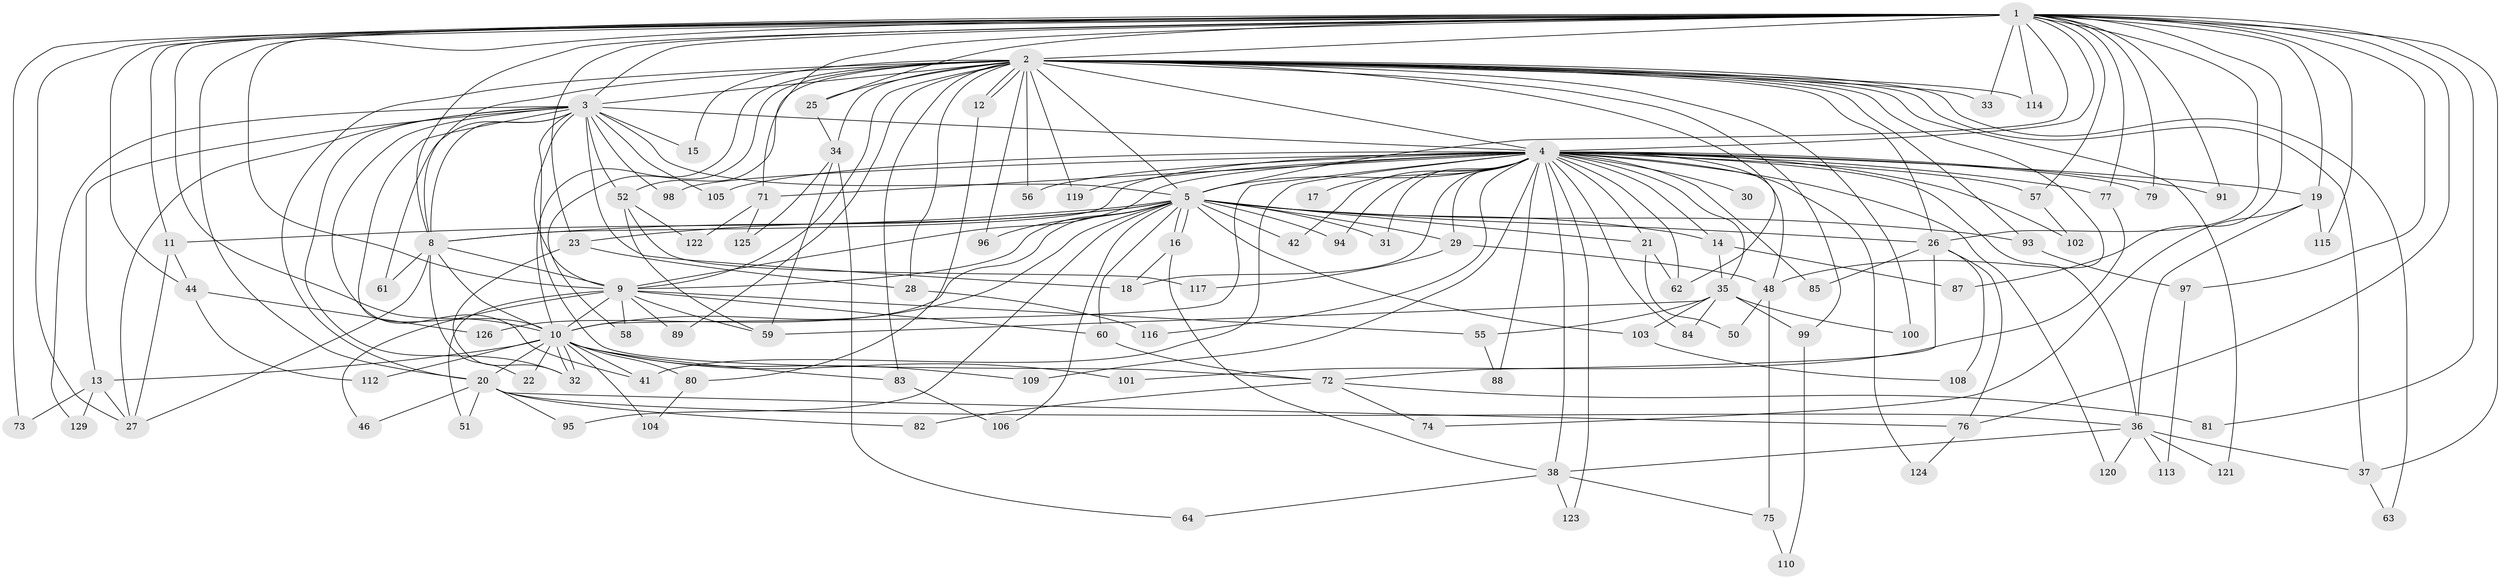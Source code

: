// original degree distribution, {24: 0.007751937984496124, 35: 0.015503875968992248, 20: 0.007751937984496124, 22: 0.007751937984496124, 28: 0.007751937984496124, 16: 0.015503875968992248, 12: 0.007751937984496124, 23: 0.007751937984496124, 4: 0.08527131782945736, 3: 0.24031007751937986, 2: 0.5116279069767442, 5: 0.046511627906976744, 9: 0.007751937984496124, 7: 0.007751937984496124, 6: 0.015503875968992248, 8: 0.007751937984496124}
// Generated by graph-tools (version 1.1) at 2025/41/03/06/25 10:41:33]
// undirected, 103 vertices, 234 edges
graph export_dot {
graph [start="1"]
  node [color=gray90,style=filled];
  1 [super="+6"];
  2 [super="+68"];
  3 [super="+49"];
  4 [super="+7"];
  5 [super="+24"];
  8 [super="+90"];
  9 [super="+45"];
  10 [super="+66"];
  11 [super="+70"];
  12;
  13 [super="+128"];
  14;
  15;
  16;
  17;
  18 [super="+39"];
  19;
  20 [super="+86"];
  21 [super="+78"];
  22 [super="+118"];
  23;
  25;
  26;
  27;
  28;
  29 [super="+54"];
  30;
  31;
  32 [super="+40"];
  33;
  34 [super="+69"];
  35 [super="+43"];
  36 [super="+67"];
  37 [super="+53"];
  38 [super="+47"];
  41 [super="+127"];
  42;
  44;
  46;
  48;
  50;
  51;
  52 [super="+107"];
  55;
  56;
  57;
  58;
  59 [super="+65"];
  60;
  61;
  62;
  63;
  64;
  71;
  72 [super="+111"];
  73;
  74;
  75;
  76 [super="+92"];
  77;
  79;
  80;
  81;
  82;
  83;
  84;
  85;
  87;
  88;
  89;
  91;
  93;
  94;
  95;
  96;
  97;
  98;
  99;
  100;
  101;
  102;
  103;
  104;
  105;
  106;
  108;
  109;
  110;
  112;
  113;
  114;
  115;
  116;
  117;
  119;
  120;
  121;
  122;
  123;
  124;
  125;
  126;
  129;
  1 -- 2 [weight=2];
  1 -- 3 [weight=2];
  1 -- 4 [weight=4];
  1 -- 5 [weight=2];
  1 -- 8 [weight=2];
  1 -- 9 [weight=2];
  1 -- 10 [weight=2];
  1 -- 19;
  1 -- 20;
  1 -- 25;
  1 -- 26;
  1 -- 27;
  1 -- 37;
  1 -- 44;
  1 -- 57;
  1 -- 71;
  1 -- 73;
  1 -- 76;
  1 -- 79;
  1 -- 87;
  1 -- 91;
  1 -- 115;
  1 -- 33;
  1 -- 97;
  1 -- 11;
  1 -- 77;
  1 -- 81;
  1 -- 114;
  1 -- 23;
  2 -- 3;
  2 -- 4 [weight=2];
  2 -- 5;
  2 -- 8;
  2 -- 9 [weight=2];
  2 -- 10;
  2 -- 12;
  2 -- 12;
  2 -- 15;
  2 -- 25;
  2 -- 28;
  2 -- 33;
  2 -- 34 [weight=2];
  2 -- 48;
  2 -- 52;
  2 -- 56;
  2 -- 58;
  2 -- 62;
  2 -- 63;
  2 -- 83;
  2 -- 89;
  2 -- 93;
  2 -- 96;
  2 -- 99;
  2 -- 100;
  2 -- 114;
  2 -- 119;
  2 -- 121;
  2 -- 26;
  2 -- 20;
  2 -- 37;
  3 -- 4 [weight=2];
  3 -- 5;
  3 -- 8;
  3 -- 9;
  3 -- 10;
  3 -- 13;
  3 -- 15;
  3 -- 27;
  3 -- 41;
  3 -- 61;
  3 -- 98;
  3 -- 105;
  3 -- 129;
  3 -- 18;
  3 -- 72;
  3 -- 32;
  3 -- 52;
  4 -- 5 [weight=3];
  4 -- 8 [weight=2];
  4 -- 9 [weight=2];
  4 -- 10 [weight=3];
  4 -- 17 [weight=2];
  4 -- 21;
  4 -- 30 [weight=2];
  4 -- 31;
  4 -- 57;
  4 -- 62;
  4 -- 85;
  4 -- 91;
  4 -- 105;
  4 -- 119;
  4 -- 123;
  4 -- 124;
  4 -- 14;
  4 -- 18;
  4 -- 19;
  4 -- 29;
  4 -- 35 [weight=2];
  4 -- 38;
  4 -- 41;
  4 -- 42;
  4 -- 48;
  4 -- 56;
  4 -- 71;
  4 -- 77;
  4 -- 79;
  4 -- 84;
  4 -- 88;
  4 -- 94;
  4 -- 98;
  4 -- 102;
  4 -- 109;
  4 -- 116;
  4 -- 120;
  4 -- 36;
  5 -- 8;
  5 -- 9;
  5 -- 10;
  5 -- 11;
  5 -- 14;
  5 -- 16;
  5 -- 16;
  5 -- 21;
  5 -- 23;
  5 -- 26;
  5 -- 29;
  5 -- 31;
  5 -- 42;
  5 -- 60;
  5 -- 93;
  5 -- 94;
  5 -- 95;
  5 -- 96;
  5 -- 103;
  5 -- 106;
  5 -- 126;
  8 -- 9;
  8 -- 10;
  8 -- 22;
  8 -- 61;
  8 -- 27;
  9 -- 10;
  9 -- 46;
  9 -- 51;
  9 -- 58;
  9 -- 59;
  9 -- 60;
  9 -- 89;
  9 -- 55;
  10 -- 13;
  10 -- 20;
  10 -- 22 [weight=2];
  10 -- 32;
  10 -- 32;
  10 -- 80;
  10 -- 83;
  10 -- 101;
  10 -- 104;
  10 -- 109;
  10 -- 112;
  10 -- 41;
  11 -- 44;
  11 -- 27;
  12 -- 80;
  13 -- 73;
  13 -- 129;
  13 -- 27;
  14 -- 35;
  14 -- 87;
  16 -- 18;
  16 -- 38;
  19 -- 36;
  19 -- 74;
  19 -- 115;
  20 -- 36;
  20 -- 46;
  20 -- 51;
  20 -- 76;
  20 -- 82;
  20 -- 95;
  21 -- 50;
  21 -- 62;
  23 -- 28;
  23 -- 32;
  25 -- 34;
  26 -- 72;
  26 -- 85;
  26 -- 108;
  26 -- 76;
  28 -- 116;
  29 -- 117;
  29 -- 48;
  34 -- 64;
  34 -- 125;
  34 -- 59;
  35 -- 55;
  35 -- 84;
  35 -- 99;
  35 -- 100;
  35 -- 103;
  35 -- 59;
  36 -- 37;
  36 -- 38;
  36 -- 113;
  36 -- 120;
  36 -- 121;
  37 -- 63;
  38 -- 75;
  38 -- 123;
  38 -- 64;
  44 -- 112;
  44 -- 126;
  48 -- 50;
  48 -- 75;
  52 -- 122;
  52 -- 59;
  52 -- 117;
  55 -- 88;
  57 -- 102;
  60 -- 72;
  71 -- 122;
  71 -- 125;
  72 -- 74;
  72 -- 81;
  72 -- 82;
  75 -- 110;
  76 -- 124;
  77 -- 101;
  80 -- 104;
  83 -- 106;
  93 -- 97;
  97 -- 113;
  99 -- 110;
  103 -- 108;
}
